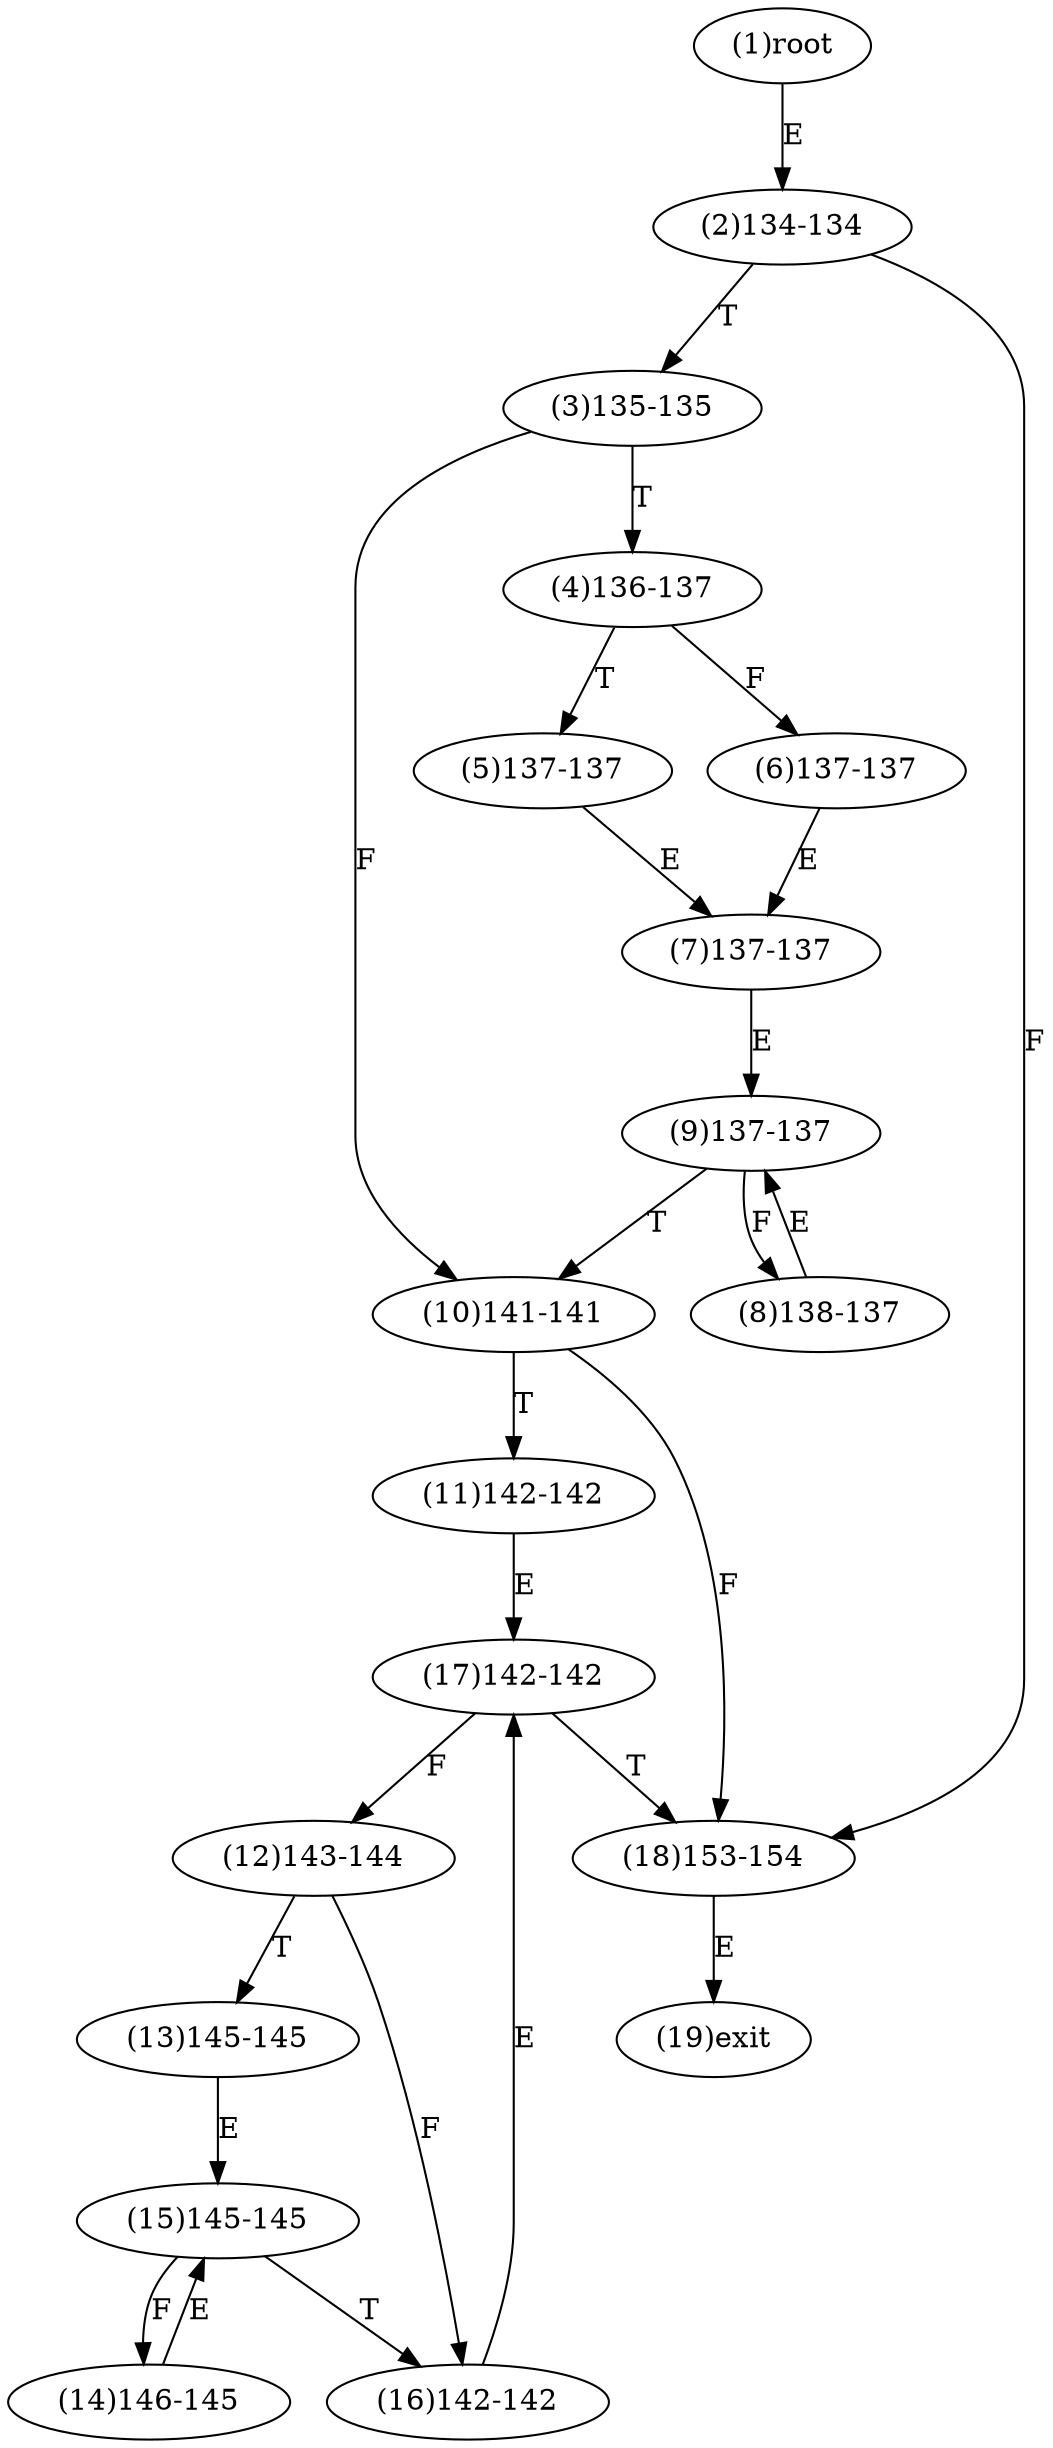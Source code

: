 digraph "" { 
1[ label="(1)root"];
2[ label="(2)134-134"];
3[ label="(3)135-135"];
4[ label="(4)136-137"];
5[ label="(5)137-137"];
6[ label="(6)137-137"];
7[ label="(7)137-137"];
8[ label="(8)138-137"];
9[ label="(9)137-137"];
10[ label="(10)141-141"];
11[ label="(11)142-142"];
12[ label="(12)143-144"];
13[ label="(13)145-145"];
14[ label="(14)146-145"];
15[ label="(15)145-145"];
17[ label="(17)142-142"];
16[ label="(16)142-142"];
19[ label="(19)exit"];
18[ label="(18)153-154"];
1->2[ label="E"];
2->18[ label="F"];
2->3[ label="T"];
3->10[ label="F"];
3->4[ label="T"];
4->6[ label="F"];
4->5[ label="T"];
5->7[ label="E"];
6->7[ label="E"];
7->9[ label="E"];
8->9[ label="E"];
9->8[ label="F"];
9->10[ label="T"];
10->18[ label="F"];
10->11[ label="T"];
11->17[ label="E"];
12->16[ label="F"];
12->13[ label="T"];
13->15[ label="E"];
14->15[ label="E"];
15->14[ label="F"];
15->16[ label="T"];
16->17[ label="E"];
17->12[ label="F"];
17->18[ label="T"];
18->19[ label="E"];
}